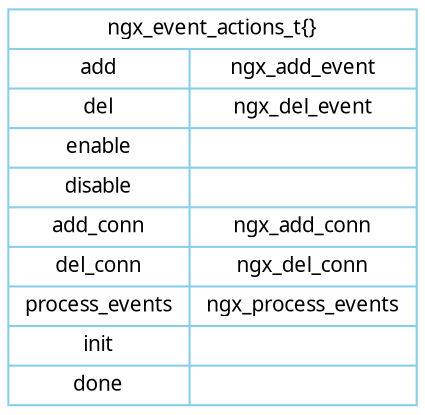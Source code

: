 digraph g {
   rankdir=LR;
   node [shape=record, color=skyblue, fontname="Verdana", fontsize=10];
   edge [color=forestgreen, fontname="Verdana", fontsize=10];

   ngx_event_actions_t [label="<h>ngx_event_actions_t\{\}|{{add|del|enable|disable|add_conn|del_conn|process_events|init|done}|{ngx_add_event|ngx_del_event| | |ngx_add_conn|ngx_del_conn|ngx_process_events||}}"];

}